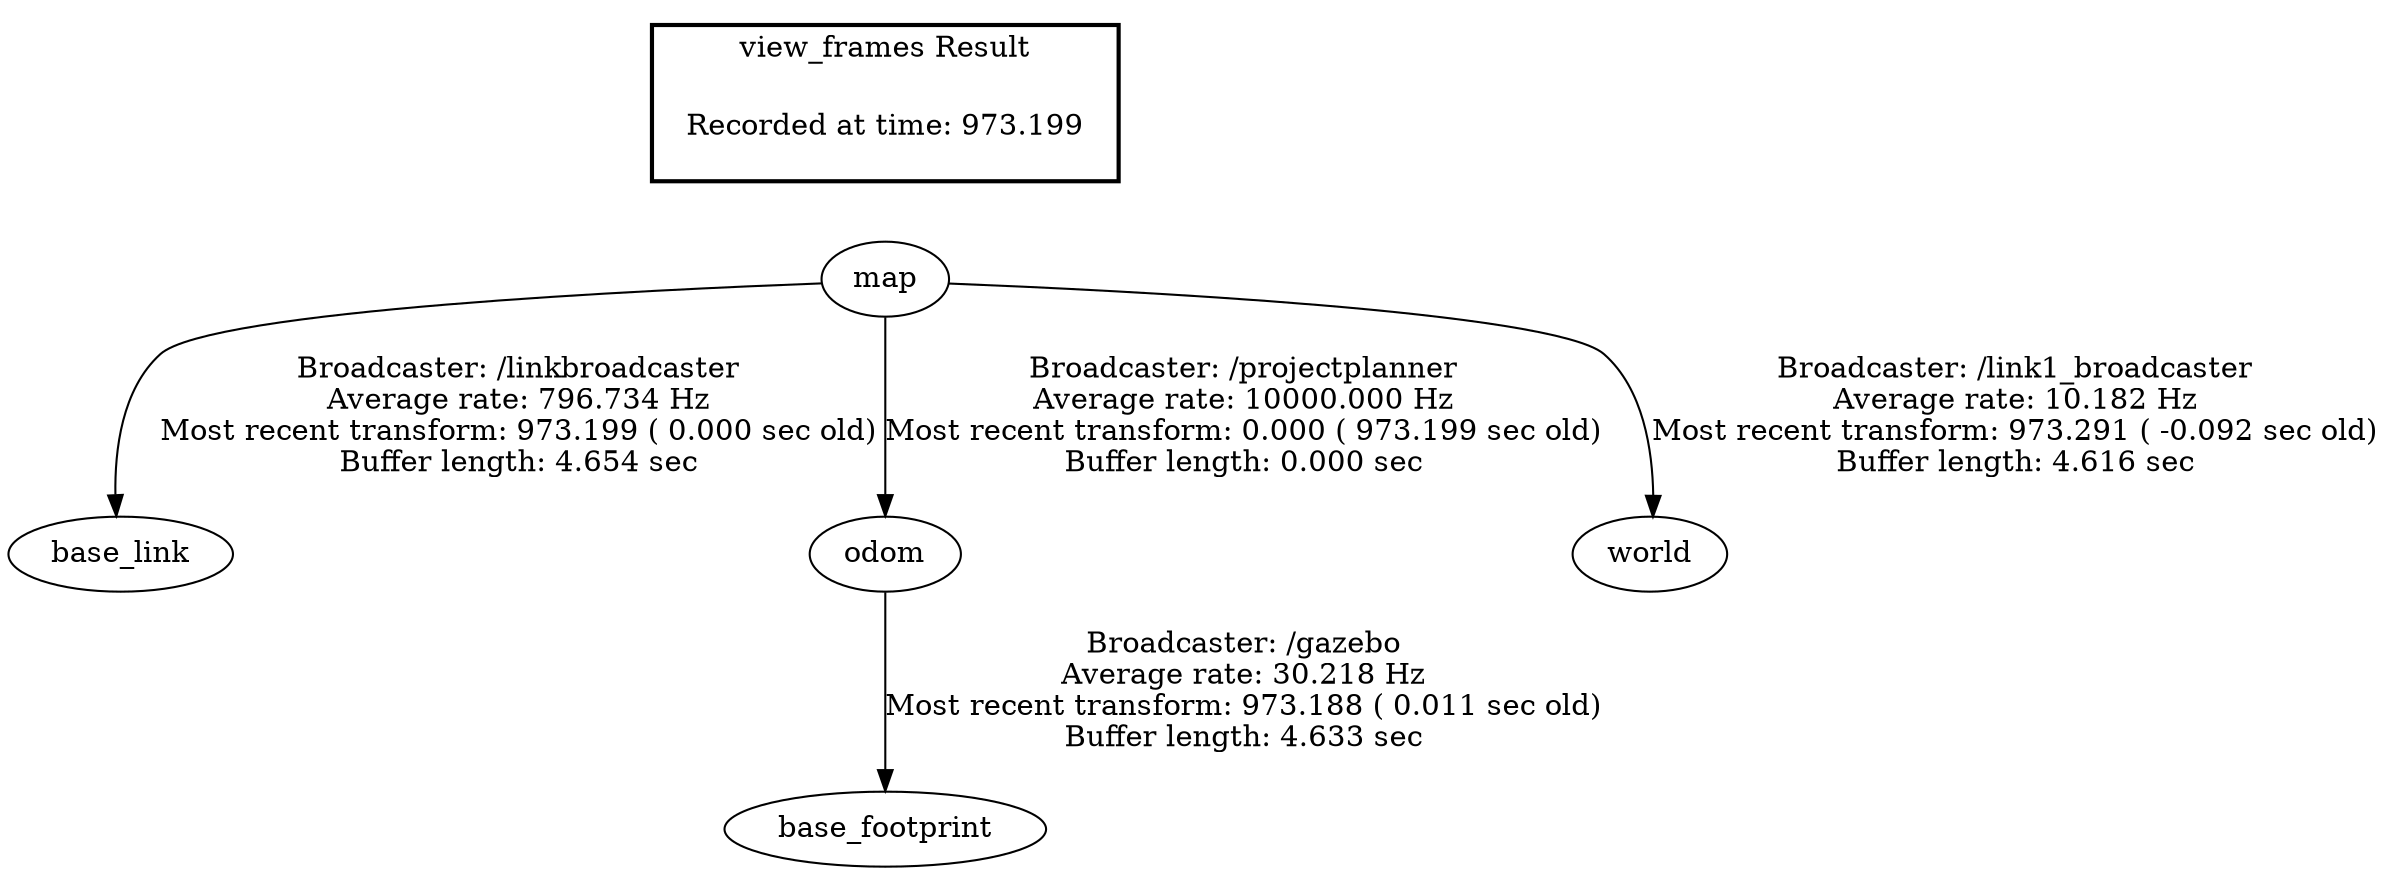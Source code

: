 digraph G {
"map" -> "base_link"[label="Broadcaster: /linkbroadcaster\nAverage rate: 796.734 Hz\nMost recent transform: 973.199 ( 0.000 sec old)\nBuffer length: 4.654 sec\n"];
"map" -> "odom"[label="Broadcaster: /projectplanner\nAverage rate: 10000.000 Hz\nMost recent transform: 0.000 ( 973.199 sec old)\nBuffer length: 0.000 sec\n"];
"odom" -> "base_footprint"[label="Broadcaster: /gazebo\nAverage rate: 30.218 Hz\nMost recent transform: 973.188 ( 0.011 sec old)\nBuffer length: 4.633 sec\n"];
"map" -> "world"[label="Broadcaster: /link1_broadcaster\nAverage rate: 10.182 Hz\nMost recent transform: 973.291 ( -0.092 sec old)\nBuffer length: 4.616 sec\n"];
edge [style=invis];
 subgraph cluster_legend { style=bold; color=black; label ="view_frames Result";
"Recorded at time: 973.199"[ shape=plaintext ] ;
 }->"map";
}